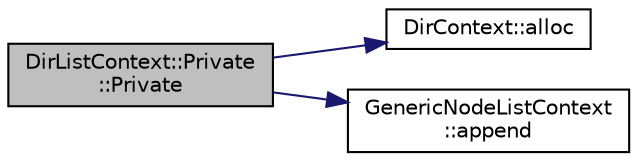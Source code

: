 digraph "DirListContext::Private::Private"
{
 // LATEX_PDF_SIZE
  edge [fontname="Helvetica",fontsize="10",labelfontname="Helvetica",labelfontsize="10"];
  node [fontname="Helvetica",fontsize="10",shape=record];
  rankdir="LR";
  Node1 [label="DirListContext::Private\l::Private",height=0.2,width=0.4,color="black", fillcolor="grey75", style="filled", fontcolor="black",tooltip=" "];
  Node1 -> Node2 [color="midnightblue",fontsize="10",style="solid"];
  Node2 [label="DirContext::alloc",height=0.2,width=0.4,color="black", fillcolor="white", style="filled",URL="$classDirContext.html#a64f8438477e791b7ef247198b5e0d2fa",tooltip=" "];
  Node1 -> Node3 [color="midnightblue",fontsize="10",style="solid"];
  Node3 [label="GenericNodeListContext\l::append",height=0.2,width=0.4,color="black", fillcolor="white", style="filled",URL="$classGenericNodeListContext.html#a1e3defa7bc050ae33e2fbabba7a20643",tooltip=" "];
}
